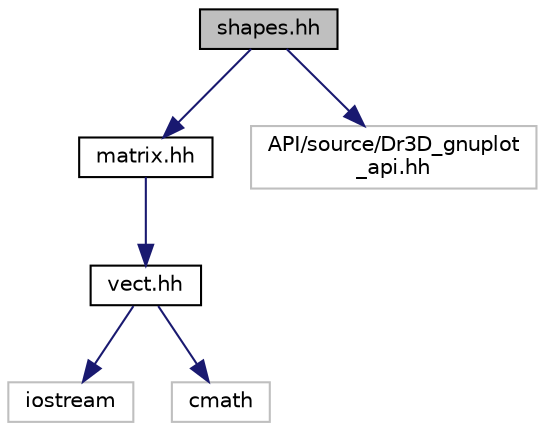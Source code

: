 digraph "shapes.hh"
{
  edge [fontname="Helvetica",fontsize="10",labelfontname="Helvetica",labelfontsize="10"];
  node [fontname="Helvetica",fontsize="10",shape=record];
  Node0 [label="shapes.hh",height=0.2,width=0.4,color="black", fillcolor="grey75", style="filled", fontcolor="black"];
  Node0 -> Node1 [color="midnightblue",fontsize="10",style="solid",fontname="Helvetica"];
  Node1 [label="matrix.hh",height=0.2,width=0.4,color="black", fillcolor="white", style="filled",URL="$matrix_8hh.html"];
  Node1 -> Node2 [color="midnightblue",fontsize="10",style="solid",fontname="Helvetica"];
  Node2 [label="vect.hh",height=0.2,width=0.4,color="black", fillcolor="white", style="filled",URL="$vect_8hh.html"];
  Node2 -> Node3 [color="midnightblue",fontsize="10",style="solid",fontname="Helvetica"];
  Node3 [label="iostream",height=0.2,width=0.4,color="grey75", fillcolor="white", style="filled"];
  Node2 -> Node4 [color="midnightblue",fontsize="10",style="solid",fontname="Helvetica"];
  Node4 [label="cmath",height=0.2,width=0.4,color="grey75", fillcolor="white", style="filled"];
  Node0 -> Node5 [color="midnightblue",fontsize="10",style="solid",fontname="Helvetica"];
  Node5 [label="API/source/Dr3D_gnuplot\l_api.hh",height=0.2,width=0.4,color="grey75", fillcolor="white", style="filled"];
}
